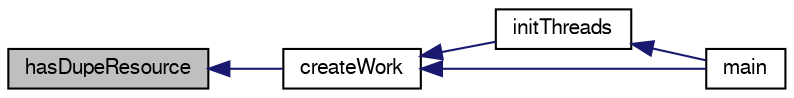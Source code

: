 digraph G
{
  edge [fontname="FreeSans",fontsize="10",labelfontname="FreeSans",labelfontsize="10"];
  node [fontname="FreeSans",fontsize="10",shape=record];
  rankdir=LR;
  Node1 [label="hasDupeResource",height=0.2,width=0.4,color="black", fillcolor="grey75", style="filled" fontcolor="black"];
  Node1 -> Node2 [dir=back,color="midnightblue",fontsize="10",style="solid"];
  Node2 [label="createWork",height=0.2,width=0.4,color="black", fillcolor="white", style="filled",URL="$workers_8cpp.html#a6f4556c2f8c3128be26f126dd60a6e67"];
  Node2 -> Node3 [dir=back,color="midnightblue",fontsize="10",style="solid"];
  Node3 [label="initThreads",height=0.2,width=0.4,color="black", fillcolor="white", style="filled",URL="$workers_8cpp.html#a91874cf49bdb9f4fa048099c3f4c4274"];
  Node3 -> Node4 [dir=back,color="midnightblue",fontsize="10",style="solid"];
  Node4 [label="main",height=0.2,width=0.4,color="black", fillcolor="white", style="filled",URL="$workers_8cpp.html#a0ddf1224851353fc92bfbff6f499fa97"];
  Node2 -> Node4 [dir=back,color="midnightblue",fontsize="10",style="solid"];
}

